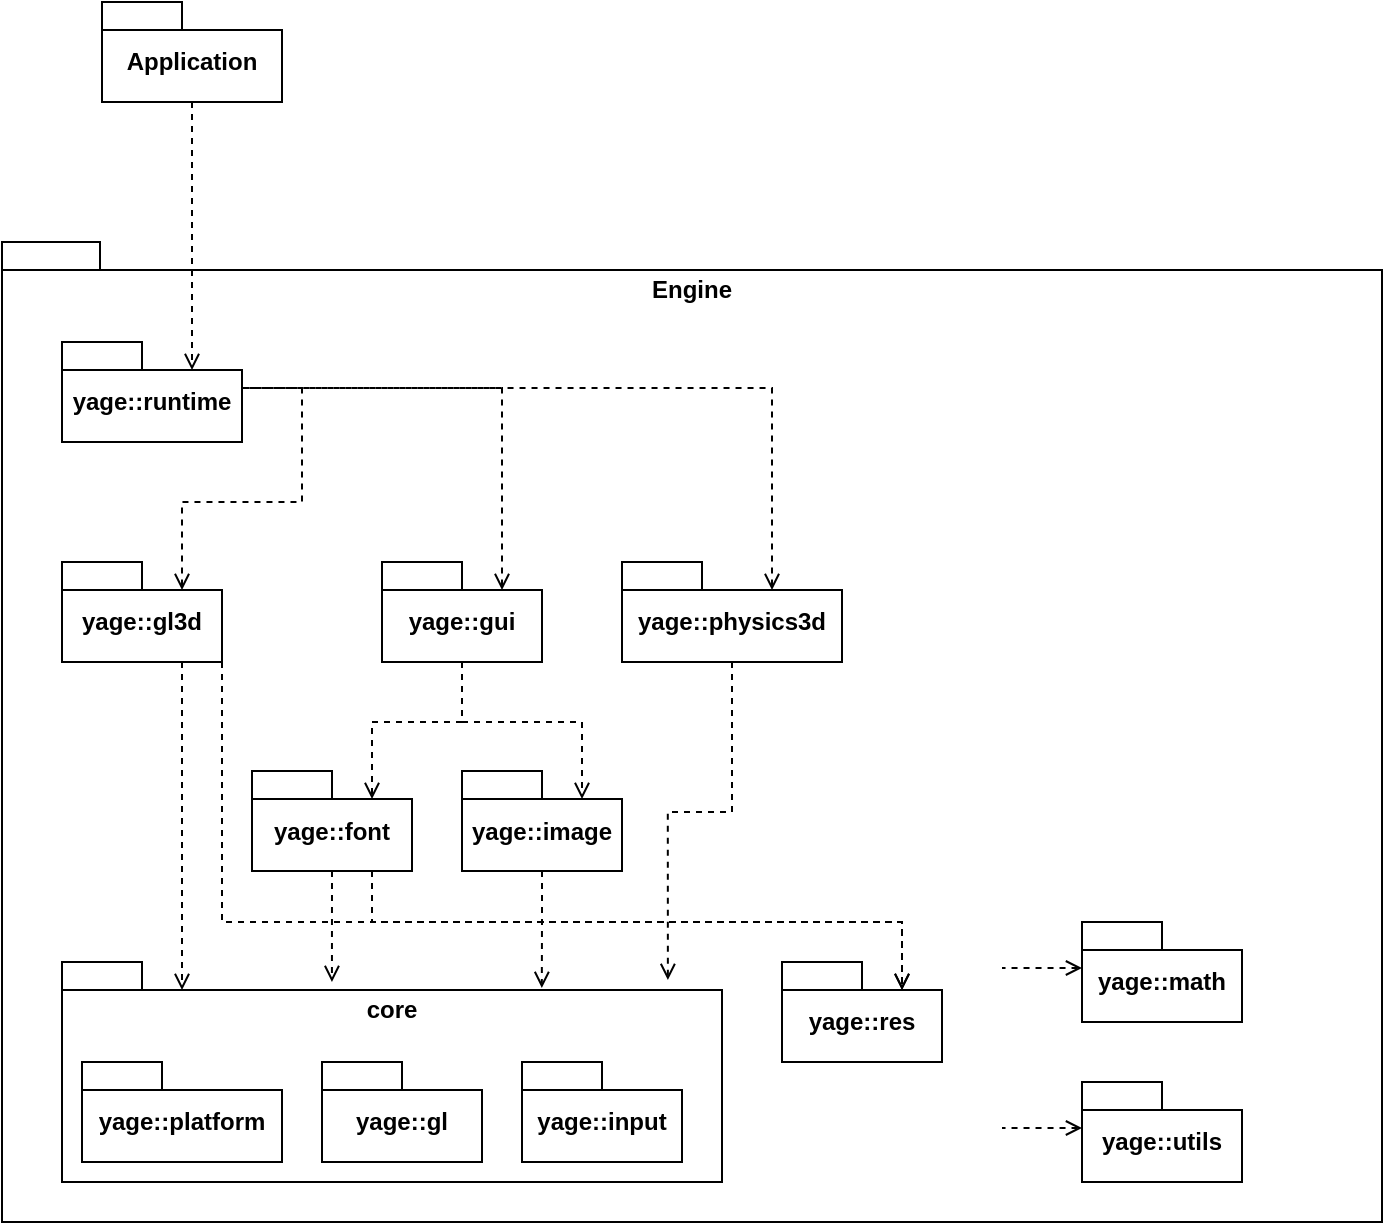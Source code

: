 <mxfile version="24.5.3" type="device">
  <diagram id="C5RBs43oDa-KdzZeNtuy" name="Page-1">
    <mxGraphModel dx="1434" dy="836" grid="1" gridSize="10" guides="1" tooltips="1" connect="1" arrows="1" fold="1" page="1" pageScale="1" pageWidth="827" pageHeight="1169" math="0" shadow="0">
      <root>
        <mxCell id="WIyWlLk6GJQsqaUBKTNV-0" />
        <mxCell id="WIyWlLk6GJQsqaUBKTNV-1" parent="WIyWlLk6GJQsqaUBKTNV-0" />
        <mxCell id="A3cVW_mfmKxSCAxE8DWt-32" value="Engine" style="shape=folder;fontStyle=1;spacingTop=10;tabWidth=40;tabHeight=14;tabPosition=left;html=1;whiteSpace=wrap;align=center;verticalAlign=top;" vertex="1" parent="WIyWlLk6GJQsqaUBKTNV-1">
          <mxGeometry x="10" y="270" width="690" height="490" as="geometry" />
        </mxCell>
        <mxCell id="A3cVW_mfmKxSCAxE8DWt-10" value="core" style="shape=folder;fontStyle=1;spacingTop=10;tabWidth=40;tabHeight=14;tabPosition=left;html=1;whiteSpace=wrap;verticalAlign=top;align=center;" vertex="1" parent="WIyWlLk6GJQsqaUBKTNV-1">
          <mxGeometry x="40" y="630" width="330" height="110" as="geometry" />
        </mxCell>
        <mxCell id="A3cVW_mfmKxSCAxE8DWt-0" value="yage::input" style="shape=folder;fontStyle=1;spacingTop=10;tabWidth=40;tabHeight=14;tabPosition=left;html=1;whiteSpace=wrap;" vertex="1" parent="WIyWlLk6GJQsqaUBKTNV-1">
          <mxGeometry x="270" y="680" width="80" height="50" as="geometry" />
        </mxCell>
        <mxCell id="A3cVW_mfmKxSCAxE8DWt-1" value="yage::image" style="shape=folder;fontStyle=1;spacingTop=10;tabWidth=40;tabHeight=14;tabPosition=left;html=1;whiteSpace=wrap;" vertex="1" parent="WIyWlLk6GJQsqaUBKTNV-1">
          <mxGeometry x="240" y="534.5" width="80" height="50" as="geometry" />
        </mxCell>
        <mxCell id="A3cVW_mfmKxSCAxE8DWt-29" style="edgeStyle=orthogonalEdgeStyle;rounded=0;orthogonalLoop=1;jettySize=auto;html=1;exitX=0;exitY=0;exitDx=0;exitDy=23;exitPerimeter=0;dashed=1;startArrow=open;startFill=0;endArrow=none;endFill=0;" edge="1" parent="WIyWlLk6GJQsqaUBKTNV-1" source="A3cVW_mfmKxSCAxE8DWt-2">
          <mxGeometry relative="1" as="geometry">
            <mxPoint x="510" y="713" as="targetPoint" />
          </mxGeometry>
        </mxCell>
        <mxCell id="A3cVW_mfmKxSCAxE8DWt-2" value="yage::utils" style="shape=folder;fontStyle=1;spacingTop=10;tabWidth=40;tabHeight=14;tabPosition=left;html=1;whiteSpace=wrap;" vertex="1" parent="WIyWlLk6GJQsqaUBKTNV-1">
          <mxGeometry x="550" y="690" width="80" height="50" as="geometry" />
        </mxCell>
        <mxCell id="A3cVW_mfmKxSCAxE8DWt-3" value="yage::gl3d" style="shape=folder;fontStyle=1;spacingTop=10;tabWidth=40;tabHeight=14;tabPosition=left;html=1;whiteSpace=wrap;" vertex="1" parent="WIyWlLk6GJQsqaUBKTNV-1">
          <mxGeometry x="40" y="430" width="80" height="50" as="geometry" />
        </mxCell>
        <mxCell id="A3cVW_mfmKxSCAxE8DWt-4" value="yage::physics3d" style="shape=folder;fontStyle=1;spacingTop=10;tabWidth=40;tabHeight=14;tabPosition=left;html=1;whiteSpace=wrap;" vertex="1" parent="WIyWlLk6GJQsqaUBKTNV-1">
          <mxGeometry x="320" y="430" width="110" height="50" as="geometry" />
        </mxCell>
        <mxCell id="A3cVW_mfmKxSCAxE8DWt-7" value="yage::platform" style="shape=folder;fontStyle=1;spacingTop=10;tabWidth=40;tabHeight=14;tabPosition=left;html=1;whiteSpace=wrap;" vertex="1" parent="WIyWlLk6GJQsqaUBKTNV-1">
          <mxGeometry x="50" y="680" width="100" height="50" as="geometry" />
        </mxCell>
        <mxCell id="A3cVW_mfmKxSCAxE8DWt-8" value="yage::gl" style="shape=folder;fontStyle=1;spacingTop=10;tabWidth=40;tabHeight=14;tabPosition=left;html=1;whiteSpace=wrap;" vertex="1" parent="WIyWlLk6GJQsqaUBKTNV-1">
          <mxGeometry x="170" y="680" width="80" height="50" as="geometry" />
        </mxCell>
        <mxCell id="A3cVW_mfmKxSCAxE8DWt-9" value="yage::res" style="shape=folder;fontStyle=1;spacingTop=10;tabWidth=40;tabHeight=14;tabPosition=left;html=1;whiteSpace=wrap;" vertex="1" parent="WIyWlLk6GJQsqaUBKTNV-1">
          <mxGeometry x="400" y="630" width="80" height="50" as="geometry" />
        </mxCell>
        <mxCell id="A3cVW_mfmKxSCAxE8DWt-11" value="yage::font" style="shape=folder;fontStyle=1;spacingTop=10;tabWidth=40;tabHeight=14;tabPosition=left;html=1;whiteSpace=wrap;" vertex="1" parent="WIyWlLk6GJQsqaUBKTNV-1">
          <mxGeometry x="135" y="534.5" width="80" height="50" as="geometry" />
        </mxCell>
        <mxCell id="A3cVW_mfmKxSCAxE8DWt-12" value="yage::gui" style="shape=folder;fontStyle=1;spacingTop=10;tabWidth=40;tabHeight=14;tabPosition=left;html=1;whiteSpace=wrap;" vertex="1" parent="WIyWlLk6GJQsqaUBKTNV-1">
          <mxGeometry x="200" y="430" width="80" height="50" as="geometry" />
        </mxCell>
        <mxCell id="A3cVW_mfmKxSCAxE8DWt-13" value="yage::runtime" style="shape=folder;fontStyle=1;spacingTop=10;tabWidth=40;tabHeight=14;tabPosition=left;html=1;whiteSpace=wrap;" vertex="1" parent="WIyWlLk6GJQsqaUBKTNV-1">
          <mxGeometry x="40" y="320" width="90" height="50" as="geometry" />
        </mxCell>
        <mxCell id="A3cVW_mfmKxSCAxE8DWt-14" value="Application" style="shape=folder;fontStyle=1;spacingTop=10;tabWidth=40;tabHeight=14;tabPosition=left;html=1;whiteSpace=wrap;" vertex="1" parent="WIyWlLk6GJQsqaUBKTNV-1">
          <mxGeometry x="60" y="150" width="90" height="50" as="geometry" />
        </mxCell>
        <mxCell id="A3cVW_mfmKxSCAxE8DWt-28" style="edgeStyle=orthogonalEdgeStyle;rounded=0;orthogonalLoop=1;jettySize=auto;html=1;exitX=0;exitY=0;exitDx=0;exitDy=23;exitPerimeter=0;startArrow=open;startFill=0;dashed=1;endArrow=none;endFill=0;" edge="1" parent="WIyWlLk6GJQsqaUBKTNV-1" source="A3cVW_mfmKxSCAxE8DWt-15">
          <mxGeometry relative="1" as="geometry">
            <mxPoint x="510" y="633" as="targetPoint" />
          </mxGeometry>
        </mxCell>
        <mxCell id="A3cVW_mfmKxSCAxE8DWt-15" value="yage::math" style="shape=folder;fontStyle=1;spacingTop=10;tabWidth=40;tabHeight=14;tabPosition=left;html=1;whiteSpace=wrap;" vertex="1" parent="WIyWlLk6GJQsqaUBKTNV-1">
          <mxGeometry x="550" y="610" width="80" height="50" as="geometry" />
        </mxCell>
        <mxCell id="A3cVW_mfmKxSCAxE8DWt-17" style="edgeStyle=orthogonalEdgeStyle;rounded=0;orthogonalLoop=1;jettySize=auto;html=1;exitX=0;exitY=0;exitDx=75;exitDy=14;exitPerimeter=0;entryX=0;entryY=0;entryDx=90;entryDy=23;entryPerimeter=0;dashed=1;endArrow=none;endFill=0;startArrow=open;startFill=0;" edge="1" parent="WIyWlLk6GJQsqaUBKTNV-1" source="A3cVW_mfmKxSCAxE8DWt-4" target="A3cVW_mfmKxSCAxE8DWt-13">
          <mxGeometry relative="1" as="geometry">
            <Array as="points">
              <mxPoint x="395" y="343" />
            </Array>
          </mxGeometry>
        </mxCell>
        <mxCell id="A3cVW_mfmKxSCAxE8DWt-18" style="edgeStyle=orthogonalEdgeStyle;rounded=0;orthogonalLoop=1;jettySize=auto;html=1;exitX=0;exitY=0;exitDx=60;exitDy=14;exitPerimeter=0;entryX=0;entryY=0;entryDx=90;entryDy=23;entryPerimeter=0;dashed=1;endArrow=none;endFill=0;startArrow=open;startFill=0;" edge="1" parent="WIyWlLk6GJQsqaUBKTNV-1" source="A3cVW_mfmKxSCAxE8DWt-3" target="A3cVW_mfmKxSCAxE8DWt-13">
          <mxGeometry relative="1" as="geometry">
            <Array as="points">
              <mxPoint x="100" y="400" />
              <mxPoint x="160" y="400" />
              <mxPoint x="160" y="343" />
            </Array>
          </mxGeometry>
        </mxCell>
        <mxCell id="A3cVW_mfmKxSCAxE8DWt-19" style="edgeStyle=orthogonalEdgeStyle;rounded=0;orthogonalLoop=1;jettySize=auto;html=1;exitX=0;exitY=0;exitDx=60;exitDy=14;exitPerimeter=0;entryX=0;entryY=0;entryDx=90;entryDy=23;entryPerimeter=0;dashed=1;startArrow=open;startFill=0;endArrow=none;endFill=0;" edge="1" parent="WIyWlLk6GJQsqaUBKTNV-1" source="A3cVW_mfmKxSCAxE8DWt-12" target="A3cVW_mfmKxSCAxE8DWt-13">
          <mxGeometry relative="1" as="geometry">
            <Array as="points">
              <mxPoint x="260" y="343" />
            </Array>
          </mxGeometry>
        </mxCell>
        <mxCell id="A3cVW_mfmKxSCAxE8DWt-20" style="edgeStyle=orthogonalEdgeStyle;rounded=0;orthogonalLoop=1;jettySize=auto;html=1;exitX=0.5;exitY=1;exitDx=0;exitDy=0;exitPerimeter=0;dashed=1;endArrow=open;endFill=0;entryX=0;entryY=0;entryDx=60;entryDy=14;entryPerimeter=0;" edge="1" parent="WIyWlLk6GJQsqaUBKTNV-1" source="A3cVW_mfmKxSCAxE8DWt-12" target="A3cVW_mfmKxSCAxE8DWt-11">
          <mxGeometry relative="1" as="geometry">
            <mxPoint x="195" y="549" as="targetPoint" />
            <Array as="points">
              <mxPoint x="240" y="510" />
              <mxPoint x="195" y="510" />
            </Array>
          </mxGeometry>
        </mxCell>
        <mxCell id="A3cVW_mfmKxSCAxE8DWt-21" style="edgeStyle=orthogonalEdgeStyle;rounded=0;orthogonalLoop=1;jettySize=auto;html=1;exitX=0.5;exitY=1;exitDx=0;exitDy=0;exitPerimeter=0;entryX=0;entryY=0;entryDx=60;entryDy=14;entryPerimeter=0;dashed=1;endArrow=open;endFill=0;" edge="1" parent="WIyWlLk6GJQsqaUBKTNV-1" source="A3cVW_mfmKxSCAxE8DWt-12" target="A3cVW_mfmKxSCAxE8DWt-1">
          <mxGeometry relative="1" as="geometry">
            <Array as="points">
              <mxPoint x="240" y="510" />
              <mxPoint x="300" y="510" />
            </Array>
          </mxGeometry>
        </mxCell>
        <mxCell id="A3cVW_mfmKxSCAxE8DWt-24" style="edgeStyle=orthogonalEdgeStyle;rounded=0;orthogonalLoop=1;jettySize=auto;html=1;dashed=1;endArrow=open;endFill=0;exitX=0.75;exitY=1;exitDx=0;exitDy=0;exitPerimeter=0;" edge="1" parent="WIyWlLk6GJQsqaUBKTNV-1" source="A3cVW_mfmKxSCAxE8DWt-3">
          <mxGeometry relative="1" as="geometry">
            <mxPoint x="40" y="530" as="sourcePoint" />
            <mxPoint x="100" y="644" as="targetPoint" />
            <Array as="points" />
          </mxGeometry>
        </mxCell>
        <mxCell id="A3cVW_mfmKxSCAxE8DWt-25" style="edgeStyle=orthogonalEdgeStyle;rounded=0;orthogonalLoop=1;jettySize=auto;html=1;exitX=0.5;exitY=1;exitDx=0;exitDy=0;exitPerimeter=0;entryX=0.409;entryY=0.091;entryDx=0;entryDy=0;entryPerimeter=0;dashed=1;endArrow=open;endFill=0;" edge="1" parent="WIyWlLk6GJQsqaUBKTNV-1" source="A3cVW_mfmKxSCAxE8DWt-11" target="A3cVW_mfmKxSCAxE8DWt-10">
          <mxGeometry relative="1" as="geometry" />
        </mxCell>
        <mxCell id="A3cVW_mfmKxSCAxE8DWt-26" style="edgeStyle=orthogonalEdgeStyle;rounded=0;orthogonalLoop=1;jettySize=auto;html=1;exitX=0.5;exitY=1;exitDx=0;exitDy=0;exitPerimeter=0;entryX=0.727;entryY=0.118;entryDx=0;entryDy=0;entryPerimeter=0;dashed=1;endArrow=open;endFill=0;" edge="1" parent="WIyWlLk6GJQsqaUBKTNV-1" source="A3cVW_mfmKxSCAxE8DWt-1" target="A3cVW_mfmKxSCAxE8DWt-10">
          <mxGeometry relative="1" as="geometry" />
        </mxCell>
        <mxCell id="A3cVW_mfmKxSCAxE8DWt-27" style="edgeStyle=orthogonalEdgeStyle;rounded=0;orthogonalLoop=1;jettySize=auto;html=1;exitX=0.5;exitY=1;exitDx=0;exitDy=0;exitPerimeter=0;entryX=0.918;entryY=0.082;entryDx=0;entryDy=0;entryPerimeter=0;dashed=1;endArrow=open;endFill=0;" edge="1" parent="WIyWlLk6GJQsqaUBKTNV-1" source="A3cVW_mfmKxSCAxE8DWt-4" target="A3cVW_mfmKxSCAxE8DWt-10">
          <mxGeometry relative="1" as="geometry" />
        </mxCell>
        <mxCell id="A3cVW_mfmKxSCAxE8DWt-30" style="edgeStyle=orthogonalEdgeStyle;rounded=0;orthogonalLoop=1;jettySize=auto;html=1;exitX=0.75;exitY=1;exitDx=0;exitDy=0;exitPerimeter=0;entryX=0;entryY=0;entryDx=60;entryDy=14;entryPerimeter=0;dashed=1;endArrow=open;endFill=0;" edge="1" parent="WIyWlLk6GJQsqaUBKTNV-1" source="A3cVW_mfmKxSCAxE8DWt-11" target="A3cVW_mfmKxSCAxE8DWt-9">
          <mxGeometry relative="1" as="geometry">
            <Array as="points">
              <mxPoint x="195" y="610" />
              <mxPoint x="460" y="610" />
            </Array>
          </mxGeometry>
        </mxCell>
        <mxCell id="A3cVW_mfmKxSCAxE8DWt-31" style="edgeStyle=orthogonalEdgeStyle;rounded=0;orthogonalLoop=1;jettySize=auto;html=1;exitX=0;exitY=0;exitDx=80;exitDy=50;exitPerimeter=0;entryX=0;entryY=0;entryDx=60;entryDy=14;entryPerimeter=0;endArrow=open;endFill=0;dashed=1;" edge="1" parent="WIyWlLk6GJQsqaUBKTNV-1" source="A3cVW_mfmKxSCAxE8DWt-3" target="A3cVW_mfmKxSCAxE8DWt-9">
          <mxGeometry relative="1" as="geometry">
            <Array as="points">
              <mxPoint x="120" y="610" />
              <mxPoint x="460" y="610" />
            </Array>
          </mxGeometry>
        </mxCell>
        <mxCell id="A3cVW_mfmKxSCAxE8DWt-33" style="edgeStyle=orthogonalEdgeStyle;rounded=0;orthogonalLoop=1;jettySize=auto;html=1;exitX=0.5;exitY=1;exitDx=0;exitDy=0;exitPerimeter=0;entryX=0;entryY=0;entryDx=65;entryDy=14;entryPerimeter=0;endArrow=open;endFill=0;dashed=1;" edge="1" parent="WIyWlLk6GJQsqaUBKTNV-1" source="A3cVW_mfmKxSCAxE8DWt-14" target="A3cVW_mfmKxSCAxE8DWt-13">
          <mxGeometry relative="1" as="geometry" />
        </mxCell>
      </root>
    </mxGraphModel>
  </diagram>
</mxfile>

